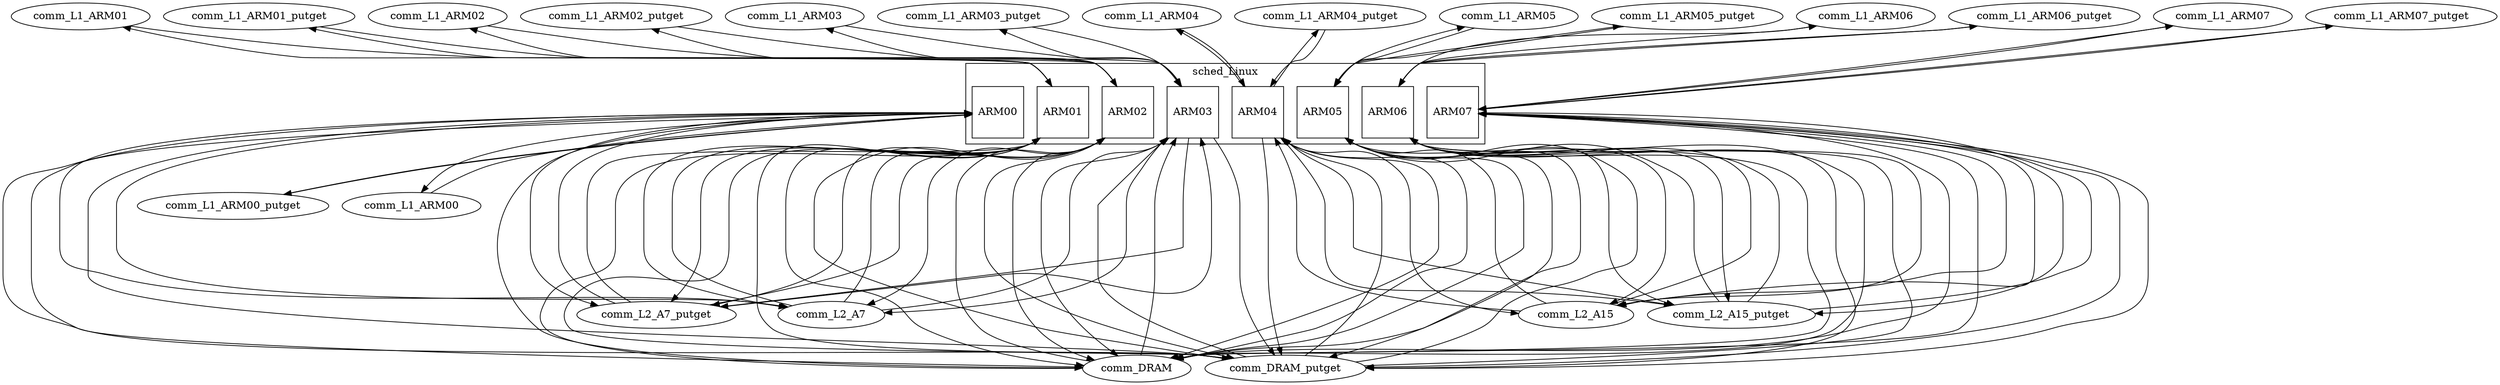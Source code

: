 strict digraph G {
subgraph cluster_scheduler_sched_Linux {
label=sched_Linux;
processor_ARM00 [label=ARM00, shape=square];
processor_ARM01 [label=ARM01, shape=square];
processor_ARM02 [label=ARM02, shape=square];
processor_ARM03 [label=ARM03, shape=square];
processor_ARM04 [label=ARM04, shape=square];
processor_ARM05 [label=ARM05, shape=square];
processor_ARM06 [label=ARM06, shape=square];
processor_ARM07 [label=ARM07, shape=square];
}

primitive_comm_L1_ARM00 [label=comm_L1_ARM00];
processor_ARM00 -> primitive_comm_L1_ARM00  [minlen=2.386294361119891];
primitive_comm_L1_ARM00 -> processor_ARM00  [minlen=2.386294361119891];
primitive_comm_L1_ARM00_putget [label=comm_L1_ARM00_putget];
processor_ARM00 -> primitive_comm_L1_ARM00_putget  [minlen=2.386294361119891];
primitive_comm_L1_ARM00_putget -> processor_ARM00  [minlen=2.386294361119891];
primitive_comm_L1_ARM01 [label=comm_L1_ARM01];
processor_ARM01 -> primitive_comm_L1_ARM01  [minlen=2.386294361119891];
primitive_comm_L1_ARM01 -> processor_ARM01  [minlen=2.386294361119891];
primitive_comm_L1_ARM01_putget [label=comm_L1_ARM01_putget];
processor_ARM01 -> primitive_comm_L1_ARM01_putget  [minlen=2.386294361119891];
primitive_comm_L1_ARM01_putget -> processor_ARM01  [minlen=2.386294361119891];
primitive_comm_L1_ARM02 [label=comm_L1_ARM02];
processor_ARM02 -> primitive_comm_L1_ARM02  [minlen=2.386294361119891];
primitive_comm_L1_ARM02 -> processor_ARM02  [minlen=2.386294361119891];
primitive_comm_L1_ARM02_putget [label=comm_L1_ARM02_putget];
processor_ARM02 -> primitive_comm_L1_ARM02_putget  [minlen=2.386294361119891];
primitive_comm_L1_ARM02_putget -> processor_ARM02  [minlen=2.386294361119891];
primitive_comm_L1_ARM03 [label=comm_L1_ARM03];
processor_ARM03 -> primitive_comm_L1_ARM03  [minlen=2.386294361119891];
primitive_comm_L1_ARM03 -> processor_ARM03  [minlen=2.386294361119891];
primitive_comm_L1_ARM03_putget [label=comm_L1_ARM03_putget];
processor_ARM03 -> primitive_comm_L1_ARM03_putget  [minlen=2.386294361119891];
primitive_comm_L1_ARM03_putget -> processor_ARM03  [minlen=2.386294361119891];
primitive_comm_L1_ARM04 [label=comm_L1_ARM04];
processor_ARM04 -> primitive_comm_L1_ARM04  [minlen=2.386294361119891];
primitive_comm_L1_ARM04 -> processor_ARM04  [minlen=2.386294361119891];
primitive_comm_L1_ARM04_putget [label=comm_L1_ARM04_putget];
processor_ARM04 -> primitive_comm_L1_ARM04_putget  [minlen=2.386294361119891];
primitive_comm_L1_ARM04_putget -> processor_ARM04  [minlen=2.386294361119891];
primitive_comm_L1_ARM05 [label=comm_L1_ARM05];
processor_ARM05 -> primitive_comm_L1_ARM05  [minlen=2.386294361119891];
primitive_comm_L1_ARM05 -> processor_ARM05  [minlen=2.386294361119891];
primitive_comm_L1_ARM05_putget [label=comm_L1_ARM05_putget];
processor_ARM05 -> primitive_comm_L1_ARM05_putget  [minlen=2.386294361119891];
primitive_comm_L1_ARM05_putget -> processor_ARM05  [minlen=2.386294361119891];
primitive_comm_L1_ARM06 [label=comm_L1_ARM06];
processor_ARM06 -> primitive_comm_L1_ARM06  [minlen=2.386294361119891];
primitive_comm_L1_ARM06 -> processor_ARM06  [minlen=2.386294361119891];
primitive_comm_L1_ARM06_putget [label=comm_L1_ARM06_putget];
processor_ARM06 -> primitive_comm_L1_ARM06_putget  [minlen=2.386294361119891];
primitive_comm_L1_ARM06_putget -> processor_ARM06  [minlen=2.386294361119891];
primitive_comm_L1_ARM07 [label=comm_L1_ARM07];
processor_ARM07 -> primitive_comm_L1_ARM07  [minlen=2.386294361119891];
primitive_comm_L1_ARM07 -> processor_ARM07  [minlen=2.386294361119891];
primitive_comm_L1_ARM07_putget [label=comm_L1_ARM07_putget];
processor_ARM07 -> primitive_comm_L1_ARM07_putget  [minlen=2.386294361119891];
primitive_comm_L1_ARM07_putget -> processor_ARM07  [minlen=2.386294361119891];
primitive_comm_L2_A7 [label=comm_L2_A7];
processor_ARM00 -> primitive_comm_L2_A7  [minlen=5.1588830833596715];
processor_ARM01 -> primitive_comm_L2_A7  [minlen=5.1588830833596715];
processor_ARM02 -> primitive_comm_L2_A7  [minlen=5.1588830833596715];
processor_ARM03 -> primitive_comm_L2_A7  [minlen=5.1588830833596715];
primitive_comm_L2_A7 -> processor_ARM00  [minlen=5.1588830833596715];
primitive_comm_L2_A7 -> processor_ARM01  [minlen=5.1588830833596715];
primitive_comm_L2_A7 -> processor_ARM02  [minlen=5.1588830833596715];
primitive_comm_L2_A7 -> processor_ARM03  [minlen=5.1588830833596715];
primitive_comm_L2_A7_putget [label=comm_L2_A7_putget];
processor_ARM00 -> primitive_comm_L2_A7_putget  [minlen=5.1588830833596715];
processor_ARM01 -> primitive_comm_L2_A7_putget  [minlen=5.1588830833596715];
processor_ARM02 -> primitive_comm_L2_A7_putget  [minlen=5.1588830833596715];
processor_ARM03 -> primitive_comm_L2_A7_putget  [minlen=5.1588830833596715];
primitive_comm_L2_A7_putget -> processor_ARM00  [minlen=5.1588830833596715];
primitive_comm_L2_A7_putget -> processor_ARM01  [minlen=5.1588830833596715];
primitive_comm_L2_A7_putget -> processor_ARM02  [minlen=5.1588830833596715];
primitive_comm_L2_A7_putget -> processor_ARM03  [minlen=5.1588830833596715];
primitive_comm_L2_A15 [label=comm_L2_A15];
processor_ARM04 -> primitive_comm_L2_A15  [minlen=5.1588830833596715];
processor_ARM05 -> primitive_comm_L2_A15  [minlen=5.1588830833596715];
processor_ARM06 -> primitive_comm_L2_A15  [minlen=5.1588830833596715];
processor_ARM07 -> primitive_comm_L2_A15  [minlen=5.1588830833596715];
primitive_comm_L2_A15 -> processor_ARM04  [minlen=5.1588830833596715];
primitive_comm_L2_A15 -> processor_ARM05  [minlen=5.1588830833596715];
primitive_comm_L2_A15 -> processor_ARM06  [minlen=5.1588830833596715];
primitive_comm_L2_A15 -> processor_ARM07  [minlen=5.1588830833596715];
primitive_comm_L2_A15_putget [label=comm_L2_A15_putget];
processor_ARM04 -> primitive_comm_L2_A15_putget  [minlen=5.1588830833596715];
processor_ARM05 -> primitive_comm_L2_A15_putget  [minlen=5.1588830833596715];
processor_ARM06 -> primitive_comm_L2_A15_putget  [minlen=5.1588830833596715];
processor_ARM07 -> primitive_comm_L2_A15_putget  [minlen=5.1588830833596715];
primitive_comm_L2_A15_putget -> processor_ARM04  [minlen=5.1588830833596715];
primitive_comm_L2_A15_putget -> processor_ARM05  [minlen=5.1588830833596715];
primitive_comm_L2_A15_putget -> processor_ARM06  [minlen=5.1588830833596715];
primitive_comm_L2_A15_putget -> processor_ARM07  [minlen=5.1588830833596715];
primitive_comm_DRAM [label=comm_DRAM];
processor_ARM00 -> primitive_comm_DRAM  [minlen=6.545177444479562];
processor_ARM01 -> primitive_comm_DRAM  [minlen=6.545177444479562];
processor_ARM02 -> primitive_comm_DRAM  [minlen=6.545177444479562];
processor_ARM03 -> primitive_comm_DRAM  [minlen=6.545177444479562];
processor_ARM04 -> primitive_comm_DRAM  [minlen=6.545177444479562];
processor_ARM05 -> primitive_comm_DRAM  [minlen=6.545177444479562];
processor_ARM06 -> primitive_comm_DRAM  [minlen=6.545177444479562];
processor_ARM07 -> primitive_comm_DRAM  [minlen=6.545177444479562];
primitive_comm_DRAM -> processor_ARM00  [minlen=6.545177444479562];
primitive_comm_DRAM -> processor_ARM01  [minlen=6.545177444479562];
primitive_comm_DRAM -> processor_ARM02  [minlen=6.545177444479562];
primitive_comm_DRAM -> processor_ARM03  [minlen=6.545177444479562];
primitive_comm_DRAM -> processor_ARM04  [minlen=6.545177444479562];
primitive_comm_DRAM -> processor_ARM05  [minlen=6.545177444479562];
primitive_comm_DRAM -> processor_ARM06  [minlen=6.545177444479562];
primitive_comm_DRAM -> processor_ARM07  [minlen=6.545177444479562];
primitive_comm_DRAM_putget [label=comm_DRAM_putget];
processor_ARM00 -> primitive_comm_DRAM_putget  [minlen=6.545177444479562];
processor_ARM01 -> primitive_comm_DRAM_putget  [minlen=6.545177444479562];
processor_ARM02 -> primitive_comm_DRAM_putget  [minlen=6.545177444479562];
processor_ARM03 -> primitive_comm_DRAM_putget  [minlen=6.545177444479562];
processor_ARM04 -> primitive_comm_DRAM_putget  [minlen=6.545177444479562];
processor_ARM05 -> primitive_comm_DRAM_putget  [minlen=6.545177444479562];
processor_ARM06 -> primitive_comm_DRAM_putget  [minlen=6.545177444479562];
processor_ARM07 -> primitive_comm_DRAM_putget  [minlen=6.545177444479562];
primitive_comm_DRAM_putget -> processor_ARM00  [minlen=6.545177444479562];
primitive_comm_DRAM_putget -> processor_ARM01  [minlen=6.545177444479562];
primitive_comm_DRAM_putget -> processor_ARM02  [minlen=6.545177444479562];
primitive_comm_DRAM_putget -> processor_ARM03  [minlen=6.545177444479562];
primitive_comm_DRAM_putget -> processor_ARM04  [minlen=6.545177444479562];
primitive_comm_DRAM_putget -> processor_ARM05  [minlen=6.545177444479562];
primitive_comm_DRAM_putget -> processor_ARM06  [minlen=6.545177444479562];
primitive_comm_DRAM_putget -> processor_ARM07  [minlen=6.545177444479562];
}
